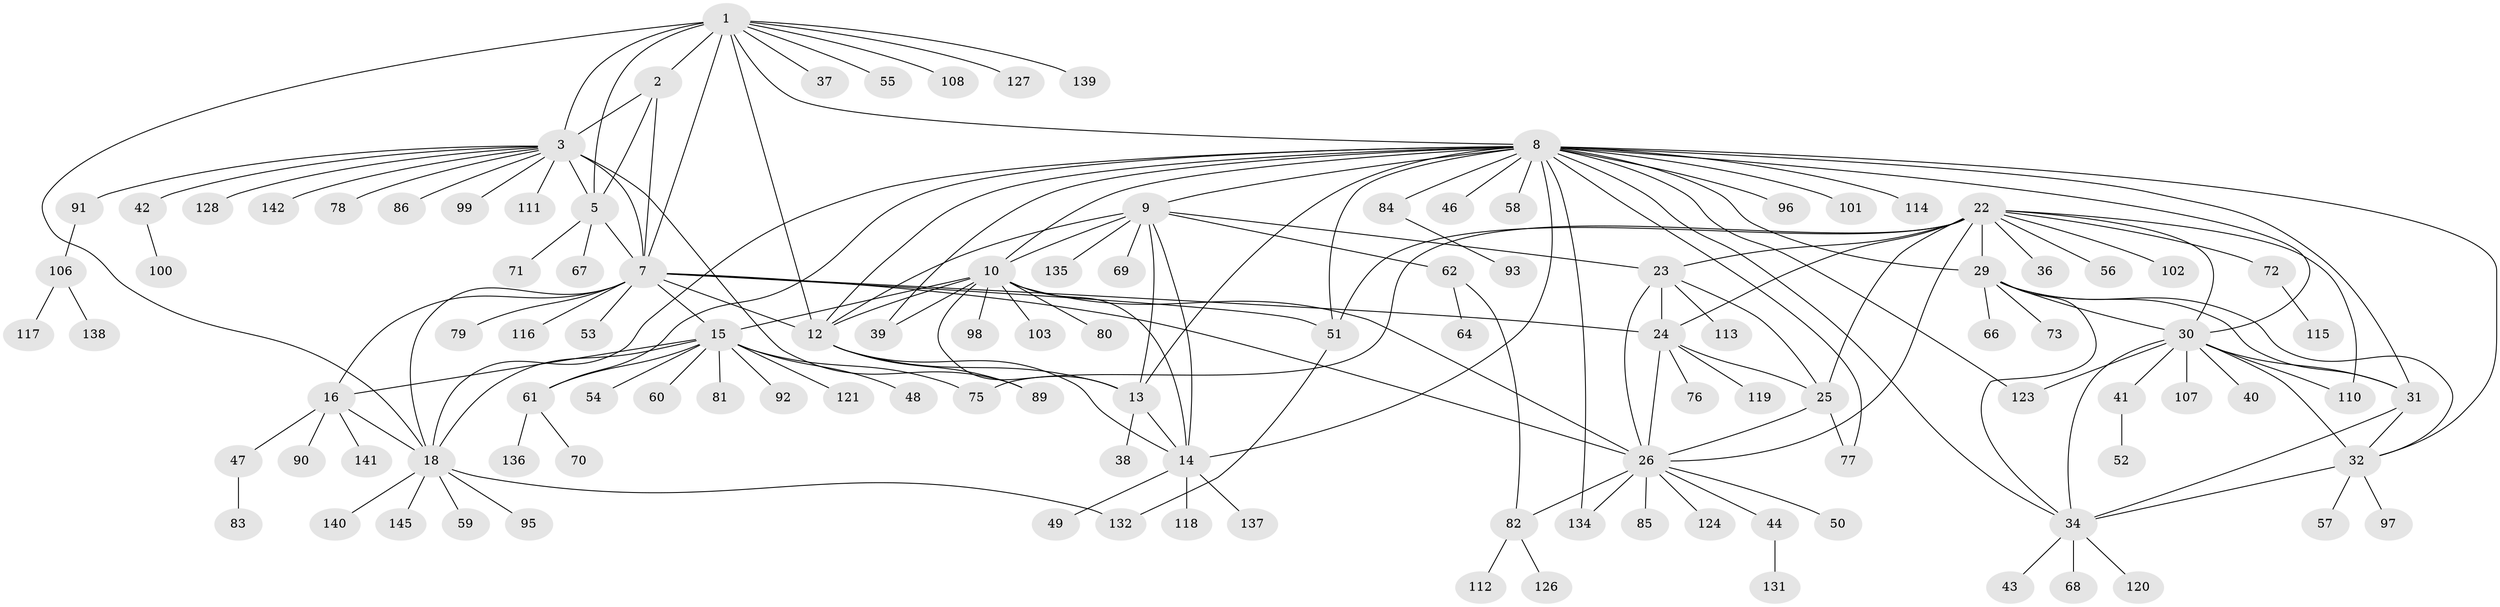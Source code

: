 // Generated by graph-tools (version 1.1) at 2025/24/03/03/25 07:24:15]
// undirected, 117 vertices, 173 edges
graph export_dot {
graph [start="1"]
  node [color=gray90,style=filled];
  1 [super="+129"];
  2;
  3 [super="+4"];
  5 [super="+6"];
  7 [super="+17"];
  8 [super="+33"];
  9 [super="+104"];
  10 [super="+11"];
  12 [super="+74"];
  13;
  14 [super="+87"];
  15 [super="+20"];
  16 [super="+21"];
  18 [super="+19"];
  22 [super="+27"];
  23;
  24 [super="+28"];
  25 [super="+130"];
  26 [super="+143"];
  29 [super="+105"];
  30 [super="+35"];
  31;
  32 [super="+63"];
  34 [super="+45"];
  36;
  37;
  38 [super="+125"];
  39 [super="+65"];
  40;
  41;
  42;
  43;
  44 [super="+146"];
  46;
  47;
  48;
  49;
  50 [super="+88"];
  51 [super="+94"];
  52;
  53;
  54;
  55;
  56;
  57;
  58;
  59;
  60;
  61 [super="+109"];
  62;
  64;
  66;
  67;
  68;
  69;
  70;
  71;
  72;
  73;
  75;
  76;
  77;
  78;
  79;
  80;
  81;
  82 [super="+133"];
  83;
  84;
  85 [super="+122"];
  86;
  89;
  90;
  91;
  92;
  93;
  95;
  96;
  97;
  98;
  99;
  100;
  101;
  102;
  103;
  106;
  107;
  108;
  110;
  111;
  112;
  113;
  114;
  115;
  116;
  117;
  118;
  119;
  120;
  121;
  123;
  124;
  126;
  127 [super="+144"];
  128;
  131;
  132;
  134;
  135;
  136;
  137;
  138;
  139;
  140;
  141;
  142;
  145;
  1 -- 2;
  1 -- 3 [weight=2];
  1 -- 5 [weight=2];
  1 -- 7;
  1 -- 37;
  1 -- 55;
  1 -- 108;
  1 -- 127;
  1 -- 139;
  1 -- 8;
  1 -- 12;
  1 -- 18;
  2 -- 3 [weight=2];
  2 -- 5 [weight=2];
  2 -- 7;
  3 -- 5 [weight=4];
  3 -- 7 [weight=2];
  3 -- 42;
  3 -- 78;
  3 -- 86;
  3 -- 89;
  3 -- 99;
  3 -- 111;
  3 -- 128;
  3 -- 142;
  3 -- 91;
  5 -- 7 [weight=2];
  5 -- 67;
  5 -- 71;
  7 -- 12;
  7 -- 24;
  7 -- 15 [weight=2];
  7 -- 16 [weight=2];
  7 -- 79;
  7 -- 18 [weight=2];
  7 -- 51;
  7 -- 53;
  7 -- 116;
  7 -- 26;
  8 -- 9;
  8 -- 10 [weight=2];
  8 -- 12;
  8 -- 13;
  8 -- 14;
  8 -- 46;
  8 -- 58;
  8 -- 114;
  8 -- 123;
  8 -- 134;
  8 -- 77;
  8 -- 18;
  8 -- 84;
  8 -- 29;
  8 -- 30 [weight=2];
  8 -- 31;
  8 -- 32;
  8 -- 96;
  8 -- 34;
  8 -- 101;
  8 -- 39;
  8 -- 61;
  8 -- 51;
  9 -- 10 [weight=2];
  9 -- 12;
  9 -- 13;
  9 -- 14;
  9 -- 23;
  9 -- 62;
  9 -- 69;
  9 -- 135;
  10 -- 12 [weight=2];
  10 -- 13 [weight=2];
  10 -- 14 [weight=2];
  10 -- 39;
  10 -- 98;
  10 -- 103;
  10 -- 80;
  10 -- 26;
  10 -- 15;
  12 -- 13;
  12 -- 14;
  12 -- 89;
  13 -- 14;
  13 -- 38;
  14 -- 49;
  14 -- 118;
  14 -- 137;
  15 -- 16 [weight=4];
  15 -- 18 [weight=4];
  15 -- 48;
  15 -- 54;
  15 -- 60;
  15 -- 81;
  15 -- 121;
  15 -- 75;
  15 -- 92;
  15 -- 61;
  16 -- 18 [weight=4];
  16 -- 47;
  16 -- 90;
  16 -- 141;
  18 -- 59;
  18 -- 95;
  18 -- 132;
  18 -- 140;
  18 -- 145;
  22 -- 23 [weight=2];
  22 -- 24 [weight=4];
  22 -- 25 [weight=2];
  22 -- 26 [weight=2];
  22 -- 36;
  22 -- 51;
  22 -- 75;
  22 -- 110;
  22 -- 56;
  22 -- 102;
  22 -- 72;
  22 -- 30;
  22 -- 29;
  23 -- 24 [weight=2];
  23 -- 25;
  23 -- 26;
  23 -- 113;
  24 -- 25 [weight=2];
  24 -- 26 [weight=2];
  24 -- 119;
  24 -- 76;
  25 -- 26;
  25 -- 77;
  26 -- 44;
  26 -- 50;
  26 -- 82;
  26 -- 85;
  26 -- 124;
  26 -- 134;
  29 -- 30 [weight=2];
  29 -- 31;
  29 -- 32;
  29 -- 34;
  29 -- 66;
  29 -- 73;
  30 -- 31 [weight=2];
  30 -- 32 [weight=2];
  30 -- 34 [weight=2];
  30 -- 107;
  30 -- 110;
  30 -- 123;
  30 -- 40;
  30 -- 41;
  31 -- 32;
  31 -- 34;
  32 -- 34;
  32 -- 57;
  32 -- 97;
  34 -- 43;
  34 -- 68;
  34 -- 120;
  41 -- 52;
  42 -- 100;
  44 -- 131;
  47 -- 83;
  51 -- 132;
  61 -- 70;
  61 -- 136;
  62 -- 64;
  62 -- 82;
  72 -- 115;
  82 -- 112;
  82 -- 126;
  84 -- 93;
  91 -- 106;
  106 -- 117;
  106 -- 138;
}
